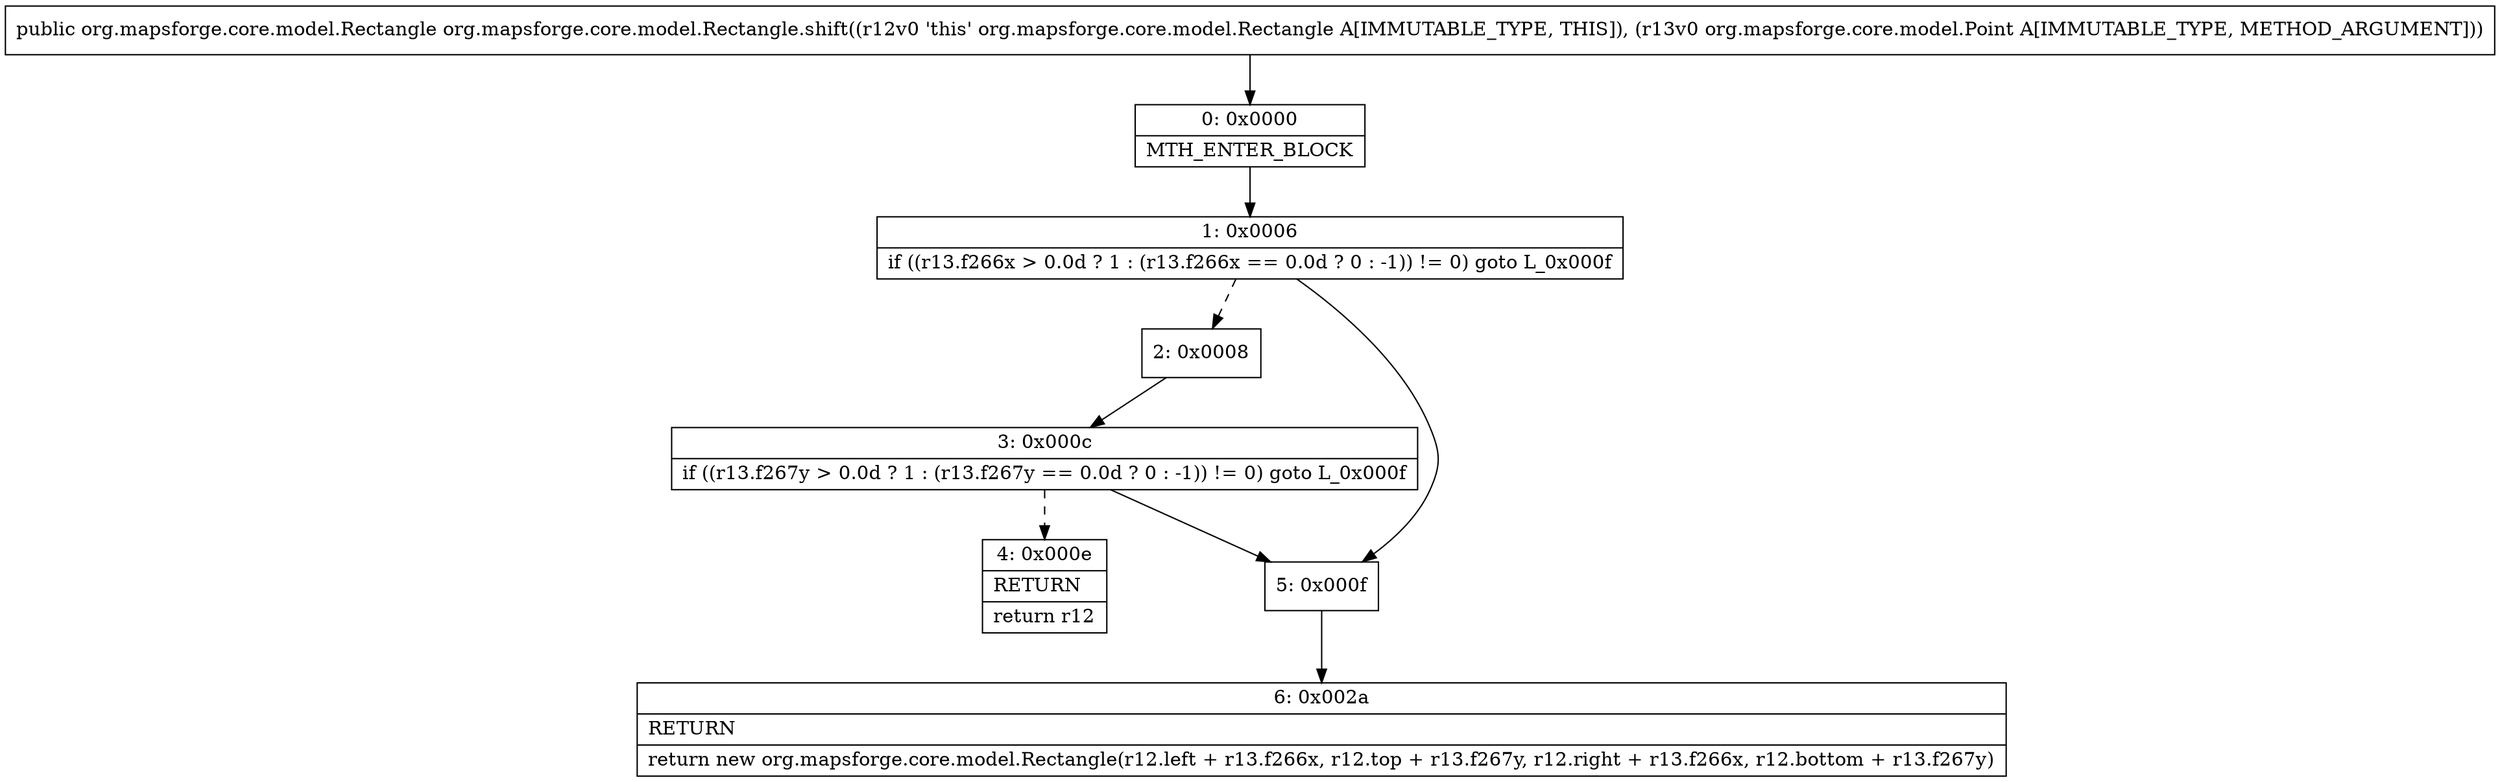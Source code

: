 digraph "CFG fororg.mapsforge.core.model.Rectangle.shift(Lorg\/mapsforge\/core\/model\/Point;)Lorg\/mapsforge\/core\/model\/Rectangle;" {
Node_0 [shape=record,label="{0\:\ 0x0000|MTH_ENTER_BLOCK\l}"];
Node_1 [shape=record,label="{1\:\ 0x0006|if ((r13.f266x \> 0.0d ? 1 : (r13.f266x == 0.0d ? 0 : \-1)) != 0) goto L_0x000f\l}"];
Node_2 [shape=record,label="{2\:\ 0x0008}"];
Node_3 [shape=record,label="{3\:\ 0x000c|if ((r13.f267y \> 0.0d ? 1 : (r13.f267y == 0.0d ? 0 : \-1)) != 0) goto L_0x000f\l}"];
Node_4 [shape=record,label="{4\:\ 0x000e|RETURN\l|return r12\l}"];
Node_5 [shape=record,label="{5\:\ 0x000f}"];
Node_6 [shape=record,label="{6\:\ 0x002a|RETURN\l|return new org.mapsforge.core.model.Rectangle(r12.left + r13.f266x, r12.top + r13.f267y, r12.right + r13.f266x, r12.bottom + r13.f267y)\l}"];
MethodNode[shape=record,label="{public org.mapsforge.core.model.Rectangle org.mapsforge.core.model.Rectangle.shift((r12v0 'this' org.mapsforge.core.model.Rectangle A[IMMUTABLE_TYPE, THIS]), (r13v0 org.mapsforge.core.model.Point A[IMMUTABLE_TYPE, METHOD_ARGUMENT])) }"];
MethodNode -> Node_0;
Node_0 -> Node_1;
Node_1 -> Node_2[style=dashed];
Node_1 -> Node_5;
Node_2 -> Node_3;
Node_3 -> Node_4[style=dashed];
Node_3 -> Node_5;
Node_5 -> Node_6;
}

